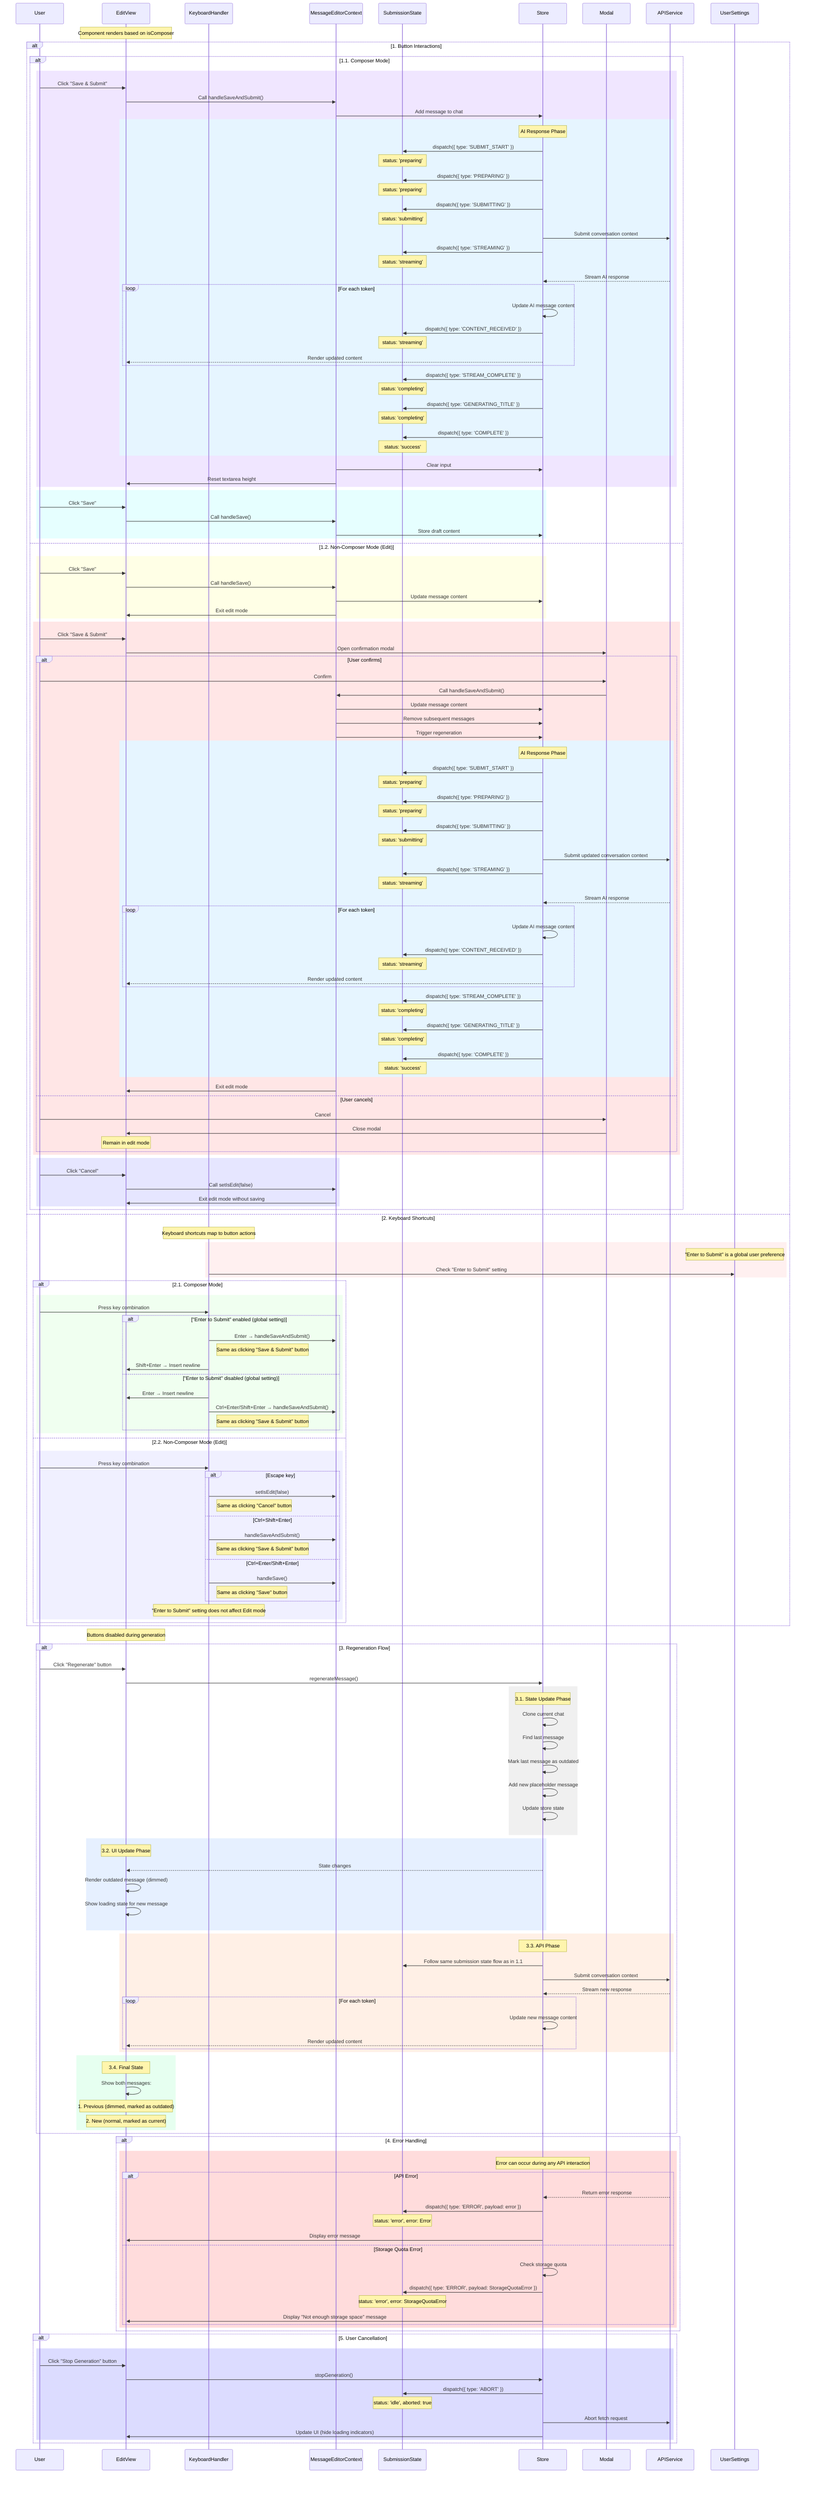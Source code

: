 sequenceDiagram
    participant User
    participant EditView
    participant KeyboardHandler
    participant MessageEditorContext
    participant SubmissionState
    participant Store
    participant Modal
    participant APIService
    participant UserSettings

    Note over EditView: Component renders based on isComposer

    alt 1. Button Interactions
        alt 1.1. Composer Mode
            rect rgb(240,230,255)
                User->>EditView: Click "Save & Submit"
                EditView->>MessageEditorContext: Call handleSaveAndSubmit()
                MessageEditorContext->>Store: Add message to chat
                
                rect rgb(230,245,255)
                    Note over Store: AI Response Phase
                    
                    Store->>SubmissionState: dispatch({ type: 'SUBMIT_START' })
                    Note over SubmissionState: status: 'preparing'
                    
                    Store->>SubmissionState: dispatch({ type: 'PREPARING' })
                    Note over SubmissionState: status: 'preparing'
                    
                    Store->>SubmissionState: dispatch({ type: 'SUBMITTING' })
                    Note over SubmissionState: status: 'submitting'
                    
                    Store->>APIService: Submit conversation context
                    
                    Store->>SubmissionState: dispatch({ type: 'STREAMING' })
                    Note over SubmissionState: status: 'streaming'
                    
                    APIService-->>Store: Stream AI response
                    
                    loop For each token
                        Store->>Store: Update AI message content
                        Store->>SubmissionState: dispatch({ type: 'CONTENT_RECEIVED' })
                        Note over SubmissionState: status: 'streaming'
                        Store-->>EditView: Render updated content
                    end
                    
                    Store->>SubmissionState: dispatch({ type: 'STREAM_COMPLETE' })
                    Note over SubmissionState: status: 'completing'
                    
                    Store->>SubmissionState: dispatch({ type: 'GENERATING_TITLE' })
                    Note over SubmissionState: status: 'completing'
                    
                    Store->>SubmissionState: dispatch({ type: 'COMPLETE' })
                    Note over SubmissionState: status: 'success'
                end
                
                MessageEditorContext->>Store: Clear input
                MessageEditorContext->>EditView: Reset textarea height
            end

            rect rgb(230,255,255)
                User->>EditView: Click "Save"
                EditView->>MessageEditorContext: Call handleSave()
                MessageEditorContext->>Store: Store draft content
            end
        else 1.2. Non-Composer Mode (Edit)
            rect rgb(255,255,230)
                User->>EditView: Click "Save"
                EditView->>MessageEditorContext: Call handleSave()
                MessageEditorContext->>Store: Update message content
                MessageEditorContext->>EditView: Exit edit mode
            end

            rect rgb(255,230,230)
                User->>EditView: Click "Save & Submit"
                EditView->>Modal: Open confirmation modal
                
                alt User confirms
                    User->>Modal: Confirm
                    Modal->>MessageEditorContext: Call handleSaveAndSubmit()
                    MessageEditorContext->>Store: Update message content
                    MessageEditorContext->>Store: Remove subsequent messages
                    MessageEditorContext->>Store: Trigger regeneration
                    
                    rect rgb(230,245,255)
                        Note over Store: AI Response Phase
                        
                        Store->>SubmissionState: dispatch({ type: 'SUBMIT_START' })
                        Note over SubmissionState: status: 'preparing'
                        
                        Store->>SubmissionState: dispatch({ type: 'PREPARING' })
                        Note over SubmissionState: status: 'preparing'
                        
                        Store->>SubmissionState: dispatch({ type: 'SUBMITTING' })
                        Note over SubmissionState: status: 'submitting'
                        
                        Store->>APIService: Submit updated conversation context
                        
                        Store->>SubmissionState: dispatch({ type: 'STREAMING' })
                        Note over SubmissionState: status: 'streaming'
                        
                        APIService-->>Store: Stream AI response
                        
                        loop For each token
                            Store->>Store: Update AI message content
                            Store->>SubmissionState: dispatch({ type: 'CONTENT_RECEIVED' })
                            Note over SubmissionState: status: 'streaming'
                            Store-->>EditView: Render updated content
                        end
                        
                        Store->>SubmissionState: dispatch({ type: 'STREAM_COMPLETE' })
                        Note over SubmissionState: status: 'completing'
                        
                        Store->>SubmissionState: dispatch({ type: 'GENERATING_TITLE' })
                        Note over SubmissionState: status: 'completing'
                        
                        Store->>SubmissionState: dispatch({ type: 'COMPLETE' })
                        Note over SubmissionState: status: 'success'
                    end
                    
                    MessageEditorContext->>EditView: Exit edit mode
                else User cancels
                    User->>Modal: Cancel
                    Modal->>EditView: Close modal
                    Note over EditView: Remain in edit mode
                end
            end

            rect rgb(230,230,255)
                User->>EditView: Click "Cancel"
                EditView->>MessageEditorContext: Call setIsEdit(false)
                MessageEditorContext->>EditView: Exit edit mode without saving
            end
        end
    else 2. Keyboard Shortcuts
        Note over KeyboardHandler: Keyboard shortcuts map to button actions
        
        rect rgb(255,240,240)
            Note over UserSettings: "Enter to Submit" is a global user preference
            KeyboardHandler->>UserSettings: Check "Enter to Submit" setting
        end
        
        alt 2.1. Composer Mode
            rect rgb(240,255,240)
                User->>KeyboardHandler: Press key combination
                
                alt "Enter to Submit" enabled (global setting)
                    KeyboardHandler->>MessageEditorContext: Enter → handleSaveAndSubmit()
                    Note right of KeyboardHandler: Same as clicking "Save & Submit" button
                    
                    KeyboardHandler->>EditView: Shift+Enter → Insert newline
                else "Enter to Submit" disabled (global setting)
                    KeyboardHandler->>EditView: Enter → Insert newline
                    
                    KeyboardHandler->>MessageEditorContext: Ctrl+Enter/Shift+Enter → handleSaveAndSubmit()
                    Note right of KeyboardHandler: Same as clicking "Save & Submit" button
                end
            end
        else 2.2. Non-Composer Mode (Edit)
            rect rgb(240,240,255)
                User->>KeyboardHandler: Press key combination
                
                alt Escape key
                    KeyboardHandler->>MessageEditorContext: setIsEdit(false)
                    Note right of KeyboardHandler: Same as clicking "Cancel" button
                else Ctrl+Shift+Enter
                    KeyboardHandler->>MessageEditorContext: handleSaveAndSubmit()
                    Note right of KeyboardHandler: Same as clicking "Save & Submit" button
                else Ctrl+Enter/Shift+Enter
                    KeyboardHandler->>MessageEditorContext: handleSave()
                    Note right of KeyboardHandler: Same as clicking "Save" button
                end
                
                Note over KeyboardHandler: "Enter to Submit" setting does not affect Edit mode
            end
        end
    end

    Note over EditView: Buttons disabled during generation

    alt 3. Regeneration Flow
        User->>EditView: Click "Regenerate" button
        EditView->>Store: regenerateMessage()
        
        rect rgb(240,240,240)
            Note over Store: 3.1. State Update Phase
            Store->>Store: Clone current chat
            Store->>Store: Find last message
            Store->>Store: Mark last message as outdated
            Store->>Store: Add new placeholder message
            Store->>Store: Update store state
        end
        
        rect rgb(230,240,255)
            Note over EditView: 3.2. UI Update Phase
            Store-->>EditView: State changes
            EditView->>EditView: Render outdated message (dimmed)
            EditView->>EditView: Show loading state for new message
        end
        
        rect rgb(255,240,230)
            Note over Store: 3.3. API Phase
            Store->>SubmissionState: Follow same submission state flow as in 1.1
            Store->>APIService: Submit conversation context
            APIService-->>Store: Stream new response
            
            loop For each token
                Store->>Store: Update new message content
                Store-->>EditView: Render updated content
            end
        end
        
        rect rgb(230,255,240)
            Note over EditView: 3.4. Final State
            EditView->>EditView: Show both messages:
            Note over EditView: 1. Previous (dimmed, marked as outdated)
            Note over EditView: 2. New (normal, marked as current)
        end
    end
    
    alt 4. Error Handling
        rect rgb(255,220,220)
            Note over Store: Error can occur during any API interaction
            
            alt API Error
                APIService-->>Store: Return error response
                Store->>SubmissionState: dispatch({ type: 'ERROR', payload: error })
                Note over SubmissionState: status: 'error', error: Error
                Store->>EditView: Display error message
            else Storage Quota Error
                Store->>Store: Check storage quota
                Store->>SubmissionState: dispatch({ type: 'ERROR', payload: StorageQuotaError })
                Note over SubmissionState: status: 'error', error: StorageQuotaError
                Store->>EditView: Display "Not enough storage space" message
            end
        end
    end
    
    alt 5. User Cancellation
        rect rgb(220,220,255)
            User->>EditView: Click "Stop Generation" button
            EditView->>Store: stopGeneration()
            Store->>SubmissionState: dispatch({ type: 'ABORT' })
            Note over SubmissionState: status: 'idle', aborted: true
            Store->>APIService: Abort fetch request
            Store->>EditView: Update UI (hide loading indicators)
        end
    end